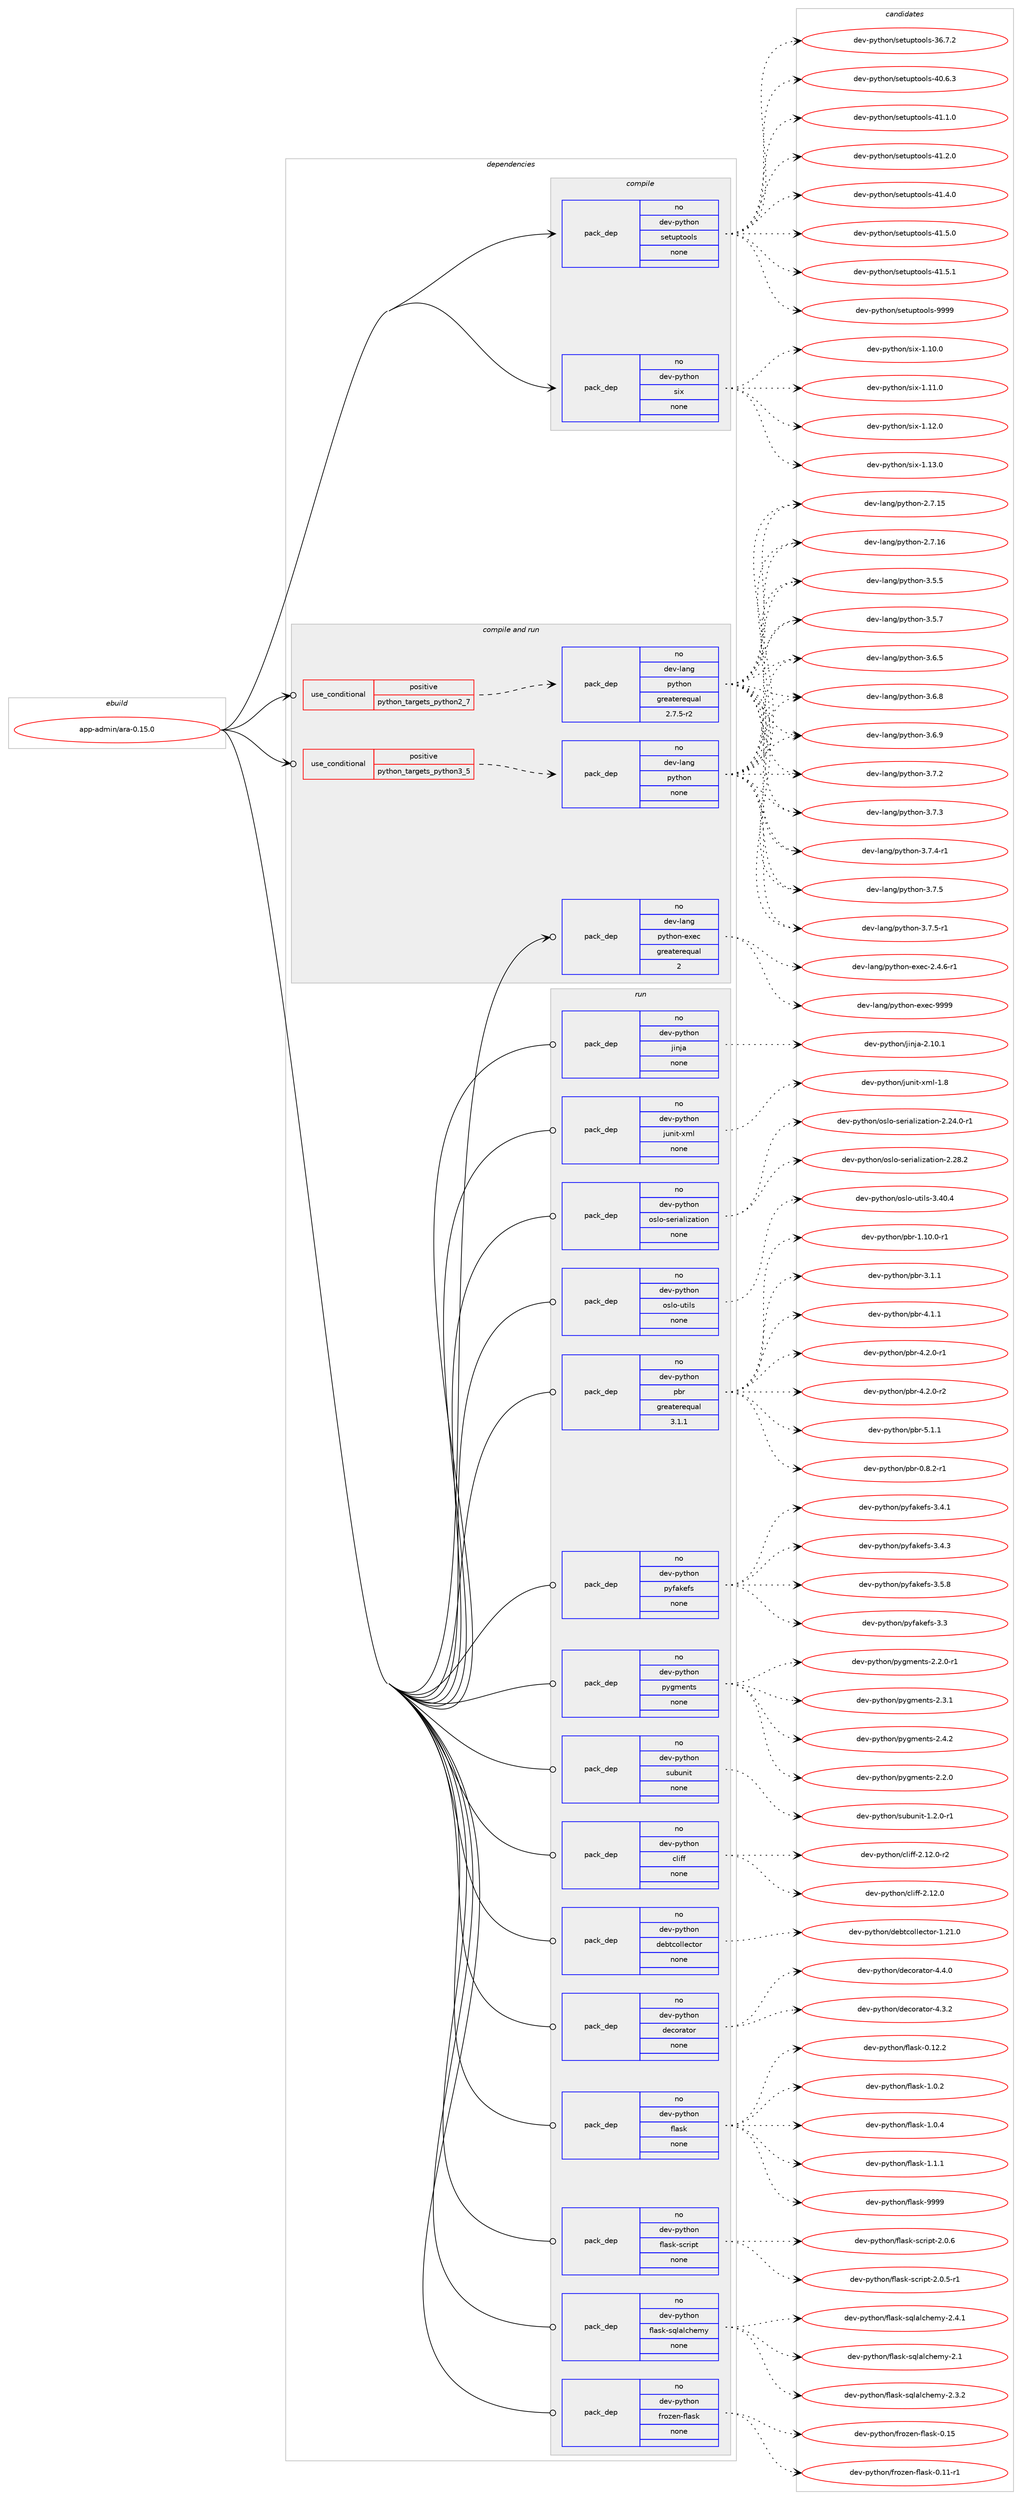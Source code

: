 digraph prolog {

# *************
# Graph options
# *************

newrank=true;
concentrate=true;
compound=true;
graph [rankdir=LR,fontname=Helvetica,fontsize=10,ranksep=1.5];#, ranksep=2.5, nodesep=0.2];
edge  [arrowhead=vee];
node  [fontname=Helvetica,fontsize=10];

# **********
# The ebuild
# **********

subgraph cluster_leftcol {
color=gray;
rank=same;
label=<<i>ebuild</i>>;
id [label="app-admin/ara-0.15.0", color=red, width=4, href="../app-admin/ara-0.15.0.svg"];
}

# ****************
# The dependencies
# ****************

subgraph cluster_midcol {
color=gray;
label=<<i>dependencies</i>>;
subgraph cluster_compile {
fillcolor="#eeeeee";
style=filled;
label=<<i>compile</i>>;
subgraph pack346396 {
dependency465566 [label=<<TABLE BORDER="0" CELLBORDER="1" CELLSPACING="0" CELLPADDING="4" WIDTH="220"><TR><TD ROWSPAN="6" CELLPADDING="30">pack_dep</TD></TR><TR><TD WIDTH="110">no</TD></TR><TR><TD>dev-python</TD></TR><TR><TD>setuptools</TD></TR><TR><TD>none</TD></TR><TR><TD></TD></TR></TABLE>>, shape=none, color=blue];
}
id:e -> dependency465566:w [weight=20,style="solid",arrowhead="vee"];
subgraph pack346397 {
dependency465567 [label=<<TABLE BORDER="0" CELLBORDER="1" CELLSPACING="0" CELLPADDING="4" WIDTH="220"><TR><TD ROWSPAN="6" CELLPADDING="30">pack_dep</TD></TR><TR><TD WIDTH="110">no</TD></TR><TR><TD>dev-python</TD></TR><TR><TD>six</TD></TR><TR><TD>none</TD></TR><TR><TD></TD></TR></TABLE>>, shape=none, color=blue];
}
id:e -> dependency465567:w [weight=20,style="solid",arrowhead="vee"];
}
subgraph cluster_compileandrun {
fillcolor="#eeeeee";
style=filled;
label=<<i>compile and run</i>>;
subgraph cond110709 {
dependency465568 [label=<<TABLE BORDER="0" CELLBORDER="1" CELLSPACING="0" CELLPADDING="4"><TR><TD ROWSPAN="3" CELLPADDING="10">use_conditional</TD></TR><TR><TD>positive</TD></TR><TR><TD>python_targets_python2_7</TD></TR></TABLE>>, shape=none, color=red];
subgraph pack346398 {
dependency465569 [label=<<TABLE BORDER="0" CELLBORDER="1" CELLSPACING="0" CELLPADDING="4" WIDTH="220"><TR><TD ROWSPAN="6" CELLPADDING="30">pack_dep</TD></TR><TR><TD WIDTH="110">no</TD></TR><TR><TD>dev-lang</TD></TR><TR><TD>python</TD></TR><TR><TD>greaterequal</TD></TR><TR><TD>2.7.5-r2</TD></TR></TABLE>>, shape=none, color=blue];
}
dependency465568:e -> dependency465569:w [weight=20,style="dashed",arrowhead="vee"];
}
id:e -> dependency465568:w [weight=20,style="solid",arrowhead="odotvee"];
subgraph cond110710 {
dependency465570 [label=<<TABLE BORDER="0" CELLBORDER="1" CELLSPACING="0" CELLPADDING="4"><TR><TD ROWSPAN="3" CELLPADDING="10">use_conditional</TD></TR><TR><TD>positive</TD></TR><TR><TD>python_targets_python3_5</TD></TR></TABLE>>, shape=none, color=red];
subgraph pack346399 {
dependency465571 [label=<<TABLE BORDER="0" CELLBORDER="1" CELLSPACING="0" CELLPADDING="4" WIDTH="220"><TR><TD ROWSPAN="6" CELLPADDING="30">pack_dep</TD></TR><TR><TD WIDTH="110">no</TD></TR><TR><TD>dev-lang</TD></TR><TR><TD>python</TD></TR><TR><TD>none</TD></TR><TR><TD></TD></TR></TABLE>>, shape=none, color=blue];
}
dependency465570:e -> dependency465571:w [weight=20,style="dashed",arrowhead="vee"];
}
id:e -> dependency465570:w [weight=20,style="solid",arrowhead="odotvee"];
subgraph pack346400 {
dependency465572 [label=<<TABLE BORDER="0" CELLBORDER="1" CELLSPACING="0" CELLPADDING="4" WIDTH="220"><TR><TD ROWSPAN="6" CELLPADDING="30">pack_dep</TD></TR><TR><TD WIDTH="110">no</TD></TR><TR><TD>dev-lang</TD></TR><TR><TD>python-exec</TD></TR><TR><TD>greaterequal</TD></TR><TR><TD>2</TD></TR></TABLE>>, shape=none, color=blue];
}
id:e -> dependency465572:w [weight=20,style="solid",arrowhead="odotvee"];
}
subgraph cluster_run {
fillcolor="#eeeeee";
style=filled;
label=<<i>run</i>>;
subgraph pack346401 {
dependency465573 [label=<<TABLE BORDER="0" CELLBORDER="1" CELLSPACING="0" CELLPADDING="4" WIDTH="220"><TR><TD ROWSPAN="6" CELLPADDING="30">pack_dep</TD></TR><TR><TD WIDTH="110">no</TD></TR><TR><TD>dev-python</TD></TR><TR><TD>cliff</TD></TR><TR><TD>none</TD></TR><TR><TD></TD></TR></TABLE>>, shape=none, color=blue];
}
id:e -> dependency465573:w [weight=20,style="solid",arrowhead="odot"];
subgraph pack346402 {
dependency465574 [label=<<TABLE BORDER="0" CELLBORDER="1" CELLSPACING="0" CELLPADDING="4" WIDTH="220"><TR><TD ROWSPAN="6" CELLPADDING="30">pack_dep</TD></TR><TR><TD WIDTH="110">no</TD></TR><TR><TD>dev-python</TD></TR><TR><TD>debtcollector</TD></TR><TR><TD>none</TD></TR><TR><TD></TD></TR></TABLE>>, shape=none, color=blue];
}
id:e -> dependency465574:w [weight=20,style="solid",arrowhead="odot"];
subgraph pack346403 {
dependency465575 [label=<<TABLE BORDER="0" CELLBORDER="1" CELLSPACING="0" CELLPADDING="4" WIDTH="220"><TR><TD ROWSPAN="6" CELLPADDING="30">pack_dep</TD></TR><TR><TD WIDTH="110">no</TD></TR><TR><TD>dev-python</TD></TR><TR><TD>decorator</TD></TR><TR><TD>none</TD></TR><TR><TD></TD></TR></TABLE>>, shape=none, color=blue];
}
id:e -> dependency465575:w [weight=20,style="solid",arrowhead="odot"];
subgraph pack346404 {
dependency465576 [label=<<TABLE BORDER="0" CELLBORDER="1" CELLSPACING="0" CELLPADDING="4" WIDTH="220"><TR><TD ROWSPAN="6" CELLPADDING="30">pack_dep</TD></TR><TR><TD WIDTH="110">no</TD></TR><TR><TD>dev-python</TD></TR><TR><TD>flask</TD></TR><TR><TD>none</TD></TR><TR><TD></TD></TR></TABLE>>, shape=none, color=blue];
}
id:e -> dependency465576:w [weight=20,style="solid",arrowhead="odot"];
subgraph pack346405 {
dependency465577 [label=<<TABLE BORDER="0" CELLBORDER="1" CELLSPACING="0" CELLPADDING="4" WIDTH="220"><TR><TD ROWSPAN="6" CELLPADDING="30">pack_dep</TD></TR><TR><TD WIDTH="110">no</TD></TR><TR><TD>dev-python</TD></TR><TR><TD>flask-script</TD></TR><TR><TD>none</TD></TR><TR><TD></TD></TR></TABLE>>, shape=none, color=blue];
}
id:e -> dependency465577:w [weight=20,style="solid",arrowhead="odot"];
subgraph pack346406 {
dependency465578 [label=<<TABLE BORDER="0" CELLBORDER="1" CELLSPACING="0" CELLPADDING="4" WIDTH="220"><TR><TD ROWSPAN="6" CELLPADDING="30">pack_dep</TD></TR><TR><TD WIDTH="110">no</TD></TR><TR><TD>dev-python</TD></TR><TR><TD>flask-sqlalchemy</TD></TR><TR><TD>none</TD></TR><TR><TD></TD></TR></TABLE>>, shape=none, color=blue];
}
id:e -> dependency465578:w [weight=20,style="solid",arrowhead="odot"];
subgraph pack346407 {
dependency465579 [label=<<TABLE BORDER="0" CELLBORDER="1" CELLSPACING="0" CELLPADDING="4" WIDTH="220"><TR><TD ROWSPAN="6" CELLPADDING="30">pack_dep</TD></TR><TR><TD WIDTH="110">no</TD></TR><TR><TD>dev-python</TD></TR><TR><TD>frozen-flask</TD></TR><TR><TD>none</TD></TR><TR><TD></TD></TR></TABLE>>, shape=none, color=blue];
}
id:e -> dependency465579:w [weight=20,style="solid",arrowhead="odot"];
subgraph pack346408 {
dependency465580 [label=<<TABLE BORDER="0" CELLBORDER="1" CELLSPACING="0" CELLPADDING="4" WIDTH="220"><TR><TD ROWSPAN="6" CELLPADDING="30">pack_dep</TD></TR><TR><TD WIDTH="110">no</TD></TR><TR><TD>dev-python</TD></TR><TR><TD>jinja</TD></TR><TR><TD>none</TD></TR><TR><TD></TD></TR></TABLE>>, shape=none, color=blue];
}
id:e -> dependency465580:w [weight=20,style="solid",arrowhead="odot"];
subgraph pack346409 {
dependency465581 [label=<<TABLE BORDER="0" CELLBORDER="1" CELLSPACING="0" CELLPADDING="4" WIDTH="220"><TR><TD ROWSPAN="6" CELLPADDING="30">pack_dep</TD></TR><TR><TD WIDTH="110">no</TD></TR><TR><TD>dev-python</TD></TR><TR><TD>junit-xml</TD></TR><TR><TD>none</TD></TR><TR><TD></TD></TR></TABLE>>, shape=none, color=blue];
}
id:e -> dependency465581:w [weight=20,style="solid",arrowhead="odot"];
subgraph pack346410 {
dependency465582 [label=<<TABLE BORDER="0" CELLBORDER="1" CELLSPACING="0" CELLPADDING="4" WIDTH="220"><TR><TD ROWSPAN="6" CELLPADDING="30">pack_dep</TD></TR><TR><TD WIDTH="110">no</TD></TR><TR><TD>dev-python</TD></TR><TR><TD>oslo-serialization</TD></TR><TR><TD>none</TD></TR><TR><TD></TD></TR></TABLE>>, shape=none, color=blue];
}
id:e -> dependency465582:w [weight=20,style="solid",arrowhead="odot"];
subgraph pack346411 {
dependency465583 [label=<<TABLE BORDER="0" CELLBORDER="1" CELLSPACING="0" CELLPADDING="4" WIDTH="220"><TR><TD ROWSPAN="6" CELLPADDING="30">pack_dep</TD></TR><TR><TD WIDTH="110">no</TD></TR><TR><TD>dev-python</TD></TR><TR><TD>oslo-utils</TD></TR><TR><TD>none</TD></TR><TR><TD></TD></TR></TABLE>>, shape=none, color=blue];
}
id:e -> dependency465583:w [weight=20,style="solid",arrowhead="odot"];
subgraph pack346412 {
dependency465584 [label=<<TABLE BORDER="0" CELLBORDER="1" CELLSPACING="0" CELLPADDING="4" WIDTH="220"><TR><TD ROWSPAN="6" CELLPADDING="30">pack_dep</TD></TR><TR><TD WIDTH="110">no</TD></TR><TR><TD>dev-python</TD></TR><TR><TD>pbr</TD></TR><TR><TD>greaterequal</TD></TR><TR><TD>3.1.1</TD></TR></TABLE>>, shape=none, color=blue];
}
id:e -> dependency465584:w [weight=20,style="solid",arrowhead="odot"];
subgraph pack346413 {
dependency465585 [label=<<TABLE BORDER="0" CELLBORDER="1" CELLSPACING="0" CELLPADDING="4" WIDTH="220"><TR><TD ROWSPAN="6" CELLPADDING="30">pack_dep</TD></TR><TR><TD WIDTH="110">no</TD></TR><TR><TD>dev-python</TD></TR><TR><TD>pyfakefs</TD></TR><TR><TD>none</TD></TR><TR><TD></TD></TR></TABLE>>, shape=none, color=blue];
}
id:e -> dependency465585:w [weight=20,style="solid",arrowhead="odot"];
subgraph pack346414 {
dependency465586 [label=<<TABLE BORDER="0" CELLBORDER="1" CELLSPACING="0" CELLPADDING="4" WIDTH="220"><TR><TD ROWSPAN="6" CELLPADDING="30">pack_dep</TD></TR><TR><TD WIDTH="110">no</TD></TR><TR><TD>dev-python</TD></TR><TR><TD>pygments</TD></TR><TR><TD>none</TD></TR><TR><TD></TD></TR></TABLE>>, shape=none, color=blue];
}
id:e -> dependency465586:w [weight=20,style="solid",arrowhead="odot"];
subgraph pack346415 {
dependency465587 [label=<<TABLE BORDER="0" CELLBORDER="1" CELLSPACING="0" CELLPADDING="4" WIDTH="220"><TR><TD ROWSPAN="6" CELLPADDING="30">pack_dep</TD></TR><TR><TD WIDTH="110">no</TD></TR><TR><TD>dev-python</TD></TR><TR><TD>subunit</TD></TR><TR><TD>none</TD></TR><TR><TD></TD></TR></TABLE>>, shape=none, color=blue];
}
id:e -> dependency465587:w [weight=20,style="solid",arrowhead="odot"];
}
}

# **************
# The candidates
# **************

subgraph cluster_choices {
rank=same;
color=gray;
label=<<i>candidates</i>>;

subgraph choice346396 {
color=black;
nodesep=1;
choice100101118451121211161041111104711510111611711211611111110811545515446554650 [label="dev-python/setuptools-36.7.2", color=red, width=4,href="../dev-python/setuptools-36.7.2.svg"];
choice100101118451121211161041111104711510111611711211611111110811545524846544651 [label="dev-python/setuptools-40.6.3", color=red, width=4,href="../dev-python/setuptools-40.6.3.svg"];
choice100101118451121211161041111104711510111611711211611111110811545524946494648 [label="dev-python/setuptools-41.1.0", color=red, width=4,href="../dev-python/setuptools-41.1.0.svg"];
choice100101118451121211161041111104711510111611711211611111110811545524946504648 [label="dev-python/setuptools-41.2.0", color=red, width=4,href="../dev-python/setuptools-41.2.0.svg"];
choice100101118451121211161041111104711510111611711211611111110811545524946524648 [label="dev-python/setuptools-41.4.0", color=red, width=4,href="../dev-python/setuptools-41.4.0.svg"];
choice100101118451121211161041111104711510111611711211611111110811545524946534648 [label="dev-python/setuptools-41.5.0", color=red, width=4,href="../dev-python/setuptools-41.5.0.svg"];
choice100101118451121211161041111104711510111611711211611111110811545524946534649 [label="dev-python/setuptools-41.5.1", color=red, width=4,href="../dev-python/setuptools-41.5.1.svg"];
choice10010111845112121116104111110471151011161171121161111111081154557575757 [label="dev-python/setuptools-9999", color=red, width=4,href="../dev-python/setuptools-9999.svg"];
dependency465566:e -> choice100101118451121211161041111104711510111611711211611111110811545515446554650:w [style=dotted,weight="100"];
dependency465566:e -> choice100101118451121211161041111104711510111611711211611111110811545524846544651:w [style=dotted,weight="100"];
dependency465566:e -> choice100101118451121211161041111104711510111611711211611111110811545524946494648:w [style=dotted,weight="100"];
dependency465566:e -> choice100101118451121211161041111104711510111611711211611111110811545524946504648:w [style=dotted,weight="100"];
dependency465566:e -> choice100101118451121211161041111104711510111611711211611111110811545524946524648:w [style=dotted,weight="100"];
dependency465566:e -> choice100101118451121211161041111104711510111611711211611111110811545524946534648:w [style=dotted,weight="100"];
dependency465566:e -> choice100101118451121211161041111104711510111611711211611111110811545524946534649:w [style=dotted,weight="100"];
dependency465566:e -> choice10010111845112121116104111110471151011161171121161111111081154557575757:w [style=dotted,weight="100"];
}
subgraph choice346397 {
color=black;
nodesep=1;
choice100101118451121211161041111104711510512045494649484648 [label="dev-python/six-1.10.0", color=red, width=4,href="../dev-python/six-1.10.0.svg"];
choice100101118451121211161041111104711510512045494649494648 [label="dev-python/six-1.11.0", color=red, width=4,href="../dev-python/six-1.11.0.svg"];
choice100101118451121211161041111104711510512045494649504648 [label="dev-python/six-1.12.0", color=red, width=4,href="../dev-python/six-1.12.0.svg"];
choice100101118451121211161041111104711510512045494649514648 [label="dev-python/six-1.13.0", color=red, width=4,href="../dev-python/six-1.13.0.svg"];
dependency465567:e -> choice100101118451121211161041111104711510512045494649484648:w [style=dotted,weight="100"];
dependency465567:e -> choice100101118451121211161041111104711510512045494649494648:w [style=dotted,weight="100"];
dependency465567:e -> choice100101118451121211161041111104711510512045494649504648:w [style=dotted,weight="100"];
dependency465567:e -> choice100101118451121211161041111104711510512045494649514648:w [style=dotted,weight="100"];
}
subgraph choice346398 {
color=black;
nodesep=1;
choice10010111845108971101034711212111610411111045504655464953 [label="dev-lang/python-2.7.15", color=red, width=4,href="../dev-lang/python-2.7.15.svg"];
choice10010111845108971101034711212111610411111045504655464954 [label="dev-lang/python-2.7.16", color=red, width=4,href="../dev-lang/python-2.7.16.svg"];
choice100101118451089711010347112121116104111110455146534653 [label="dev-lang/python-3.5.5", color=red, width=4,href="../dev-lang/python-3.5.5.svg"];
choice100101118451089711010347112121116104111110455146534655 [label="dev-lang/python-3.5.7", color=red, width=4,href="../dev-lang/python-3.5.7.svg"];
choice100101118451089711010347112121116104111110455146544653 [label="dev-lang/python-3.6.5", color=red, width=4,href="../dev-lang/python-3.6.5.svg"];
choice100101118451089711010347112121116104111110455146544656 [label="dev-lang/python-3.6.8", color=red, width=4,href="../dev-lang/python-3.6.8.svg"];
choice100101118451089711010347112121116104111110455146544657 [label="dev-lang/python-3.6.9", color=red, width=4,href="../dev-lang/python-3.6.9.svg"];
choice100101118451089711010347112121116104111110455146554650 [label="dev-lang/python-3.7.2", color=red, width=4,href="../dev-lang/python-3.7.2.svg"];
choice100101118451089711010347112121116104111110455146554651 [label="dev-lang/python-3.7.3", color=red, width=4,href="../dev-lang/python-3.7.3.svg"];
choice1001011184510897110103471121211161041111104551465546524511449 [label="dev-lang/python-3.7.4-r1", color=red, width=4,href="../dev-lang/python-3.7.4-r1.svg"];
choice100101118451089711010347112121116104111110455146554653 [label="dev-lang/python-3.7.5", color=red, width=4,href="../dev-lang/python-3.7.5.svg"];
choice1001011184510897110103471121211161041111104551465546534511449 [label="dev-lang/python-3.7.5-r1", color=red, width=4,href="../dev-lang/python-3.7.5-r1.svg"];
dependency465569:e -> choice10010111845108971101034711212111610411111045504655464953:w [style=dotted,weight="100"];
dependency465569:e -> choice10010111845108971101034711212111610411111045504655464954:w [style=dotted,weight="100"];
dependency465569:e -> choice100101118451089711010347112121116104111110455146534653:w [style=dotted,weight="100"];
dependency465569:e -> choice100101118451089711010347112121116104111110455146534655:w [style=dotted,weight="100"];
dependency465569:e -> choice100101118451089711010347112121116104111110455146544653:w [style=dotted,weight="100"];
dependency465569:e -> choice100101118451089711010347112121116104111110455146544656:w [style=dotted,weight="100"];
dependency465569:e -> choice100101118451089711010347112121116104111110455146544657:w [style=dotted,weight="100"];
dependency465569:e -> choice100101118451089711010347112121116104111110455146554650:w [style=dotted,weight="100"];
dependency465569:e -> choice100101118451089711010347112121116104111110455146554651:w [style=dotted,weight="100"];
dependency465569:e -> choice1001011184510897110103471121211161041111104551465546524511449:w [style=dotted,weight="100"];
dependency465569:e -> choice100101118451089711010347112121116104111110455146554653:w [style=dotted,weight="100"];
dependency465569:e -> choice1001011184510897110103471121211161041111104551465546534511449:w [style=dotted,weight="100"];
}
subgraph choice346399 {
color=black;
nodesep=1;
choice10010111845108971101034711212111610411111045504655464953 [label="dev-lang/python-2.7.15", color=red, width=4,href="../dev-lang/python-2.7.15.svg"];
choice10010111845108971101034711212111610411111045504655464954 [label="dev-lang/python-2.7.16", color=red, width=4,href="../dev-lang/python-2.7.16.svg"];
choice100101118451089711010347112121116104111110455146534653 [label="dev-lang/python-3.5.5", color=red, width=4,href="../dev-lang/python-3.5.5.svg"];
choice100101118451089711010347112121116104111110455146534655 [label="dev-lang/python-3.5.7", color=red, width=4,href="../dev-lang/python-3.5.7.svg"];
choice100101118451089711010347112121116104111110455146544653 [label="dev-lang/python-3.6.5", color=red, width=4,href="../dev-lang/python-3.6.5.svg"];
choice100101118451089711010347112121116104111110455146544656 [label="dev-lang/python-3.6.8", color=red, width=4,href="../dev-lang/python-3.6.8.svg"];
choice100101118451089711010347112121116104111110455146544657 [label="dev-lang/python-3.6.9", color=red, width=4,href="../dev-lang/python-3.6.9.svg"];
choice100101118451089711010347112121116104111110455146554650 [label="dev-lang/python-3.7.2", color=red, width=4,href="../dev-lang/python-3.7.2.svg"];
choice100101118451089711010347112121116104111110455146554651 [label="dev-lang/python-3.7.3", color=red, width=4,href="../dev-lang/python-3.7.3.svg"];
choice1001011184510897110103471121211161041111104551465546524511449 [label="dev-lang/python-3.7.4-r1", color=red, width=4,href="../dev-lang/python-3.7.4-r1.svg"];
choice100101118451089711010347112121116104111110455146554653 [label="dev-lang/python-3.7.5", color=red, width=4,href="../dev-lang/python-3.7.5.svg"];
choice1001011184510897110103471121211161041111104551465546534511449 [label="dev-lang/python-3.7.5-r1", color=red, width=4,href="../dev-lang/python-3.7.5-r1.svg"];
dependency465571:e -> choice10010111845108971101034711212111610411111045504655464953:w [style=dotted,weight="100"];
dependency465571:e -> choice10010111845108971101034711212111610411111045504655464954:w [style=dotted,weight="100"];
dependency465571:e -> choice100101118451089711010347112121116104111110455146534653:w [style=dotted,weight="100"];
dependency465571:e -> choice100101118451089711010347112121116104111110455146534655:w [style=dotted,weight="100"];
dependency465571:e -> choice100101118451089711010347112121116104111110455146544653:w [style=dotted,weight="100"];
dependency465571:e -> choice100101118451089711010347112121116104111110455146544656:w [style=dotted,weight="100"];
dependency465571:e -> choice100101118451089711010347112121116104111110455146544657:w [style=dotted,weight="100"];
dependency465571:e -> choice100101118451089711010347112121116104111110455146554650:w [style=dotted,weight="100"];
dependency465571:e -> choice100101118451089711010347112121116104111110455146554651:w [style=dotted,weight="100"];
dependency465571:e -> choice1001011184510897110103471121211161041111104551465546524511449:w [style=dotted,weight="100"];
dependency465571:e -> choice100101118451089711010347112121116104111110455146554653:w [style=dotted,weight="100"];
dependency465571:e -> choice1001011184510897110103471121211161041111104551465546534511449:w [style=dotted,weight="100"];
}
subgraph choice346400 {
color=black;
nodesep=1;
choice10010111845108971101034711212111610411111045101120101994550465246544511449 [label="dev-lang/python-exec-2.4.6-r1", color=red, width=4,href="../dev-lang/python-exec-2.4.6-r1.svg"];
choice10010111845108971101034711212111610411111045101120101994557575757 [label="dev-lang/python-exec-9999", color=red, width=4,href="../dev-lang/python-exec-9999.svg"];
dependency465572:e -> choice10010111845108971101034711212111610411111045101120101994550465246544511449:w [style=dotted,weight="100"];
dependency465572:e -> choice10010111845108971101034711212111610411111045101120101994557575757:w [style=dotted,weight="100"];
}
subgraph choice346401 {
color=black;
nodesep=1;
choice10010111845112121116104111110479910810510210245504649504648 [label="dev-python/cliff-2.12.0", color=red, width=4,href="../dev-python/cliff-2.12.0.svg"];
choice100101118451121211161041111104799108105102102455046495046484511450 [label="dev-python/cliff-2.12.0-r2", color=red, width=4,href="../dev-python/cliff-2.12.0-r2.svg"];
dependency465573:e -> choice10010111845112121116104111110479910810510210245504649504648:w [style=dotted,weight="100"];
dependency465573:e -> choice100101118451121211161041111104799108105102102455046495046484511450:w [style=dotted,weight="100"];
}
subgraph choice346402 {
color=black;
nodesep=1;
choice100101118451121211161041111104710010198116991111081081019911611111445494650494648 [label="dev-python/debtcollector-1.21.0", color=red, width=4,href="../dev-python/debtcollector-1.21.0.svg"];
dependency465574:e -> choice100101118451121211161041111104710010198116991111081081019911611111445494650494648:w [style=dotted,weight="100"];
}
subgraph choice346403 {
color=black;
nodesep=1;
choice10010111845112121116104111110471001019911111497116111114455246514650 [label="dev-python/decorator-4.3.2", color=red, width=4,href="../dev-python/decorator-4.3.2.svg"];
choice10010111845112121116104111110471001019911111497116111114455246524648 [label="dev-python/decorator-4.4.0", color=red, width=4,href="../dev-python/decorator-4.4.0.svg"];
dependency465575:e -> choice10010111845112121116104111110471001019911111497116111114455246514650:w [style=dotted,weight="100"];
dependency465575:e -> choice10010111845112121116104111110471001019911111497116111114455246524648:w [style=dotted,weight="100"];
}
subgraph choice346404 {
color=black;
nodesep=1;
choice10010111845112121116104111110471021089711510745484649504650 [label="dev-python/flask-0.12.2", color=red, width=4,href="../dev-python/flask-0.12.2.svg"];
choice100101118451121211161041111104710210897115107454946484650 [label="dev-python/flask-1.0.2", color=red, width=4,href="../dev-python/flask-1.0.2.svg"];
choice100101118451121211161041111104710210897115107454946484652 [label="dev-python/flask-1.0.4", color=red, width=4,href="../dev-python/flask-1.0.4.svg"];
choice100101118451121211161041111104710210897115107454946494649 [label="dev-python/flask-1.1.1", color=red, width=4,href="../dev-python/flask-1.1.1.svg"];
choice1001011184511212111610411111047102108971151074557575757 [label="dev-python/flask-9999", color=red, width=4,href="../dev-python/flask-9999.svg"];
dependency465576:e -> choice10010111845112121116104111110471021089711510745484649504650:w [style=dotted,weight="100"];
dependency465576:e -> choice100101118451121211161041111104710210897115107454946484650:w [style=dotted,weight="100"];
dependency465576:e -> choice100101118451121211161041111104710210897115107454946484652:w [style=dotted,weight="100"];
dependency465576:e -> choice100101118451121211161041111104710210897115107454946494649:w [style=dotted,weight="100"];
dependency465576:e -> choice1001011184511212111610411111047102108971151074557575757:w [style=dotted,weight="100"];
}
subgraph choice346405 {
color=black;
nodesep=1;
choice10010111845112121116104111110471021089711510745115991141051121164550464846534511449 [label="dev-python/flask-script-2.0.5-r1", color=red, width=4,href="../dev-python/flask-script-2.0.5-r1.svg"];
choice1001011184511212111610411111047102108971151074511599114105112116455046484654 [label="dev-python/flask-script-2.0.6", color=red, width=4,href="../dev-python/flask-script-2.0.6.svg"];
dependency465577:e -> choice10010111845112121116104111110471021089711510745115991141051121164550464846534511449:w [style=dotted,weight="100"];
dependency465577:e -> choice1001011184511212111610411111047102108971151074511599114105112116455046484654:w [style=dotted,weight="100"];
}
subgraph choice346406 {
color=black;
nodesep=1;
choice10010111845112121116104111110471021089711510745115113108971089910410110912145504649 [label="dev-python/flask-sqlalchemy-2.1", color=red, width=4,href="../dev-python/flask-sqlalchemy-2.1.svg"];
choice100101118451121211161041111104710210897115107451151131089710899104101109121455046514650 [label="dev-python/flask-sqlalchemy-2.3.2", color=red, width=4,href="../dev-python/flask-sqlalchemy-2.3.2.svg"];
choice100101118451121211161041111104710210897115107451151131089710899104101109121455046524649 [label="dev-python/flask-sqlalchemy-2.4.1", color=red, width=4,href="../dev-python/flask-sqlalchemy-2.4.1.svg"];
dependency465578:e -> choice10010111845112121116104111110471021089711510745115113108971089910410110912145504649:w [style=dotted,weight="100"];
dependency465578:e -> choice100101118451121211161041111104710210897115107451151131089710899104101109121455046514650:w [style=dotted,weight="100"];
dependency465578:e -> choice100101118451121211161041111104710210897115107451151131089710899104101109121455046524649:w [style=dotted,weight="100"];
}
subgraph choice346407 {
color=black;
nodesep=1;
choice1001011184511212111610411111047102114111122101110451021089711510745484649494511449 [label="dev-python/frozen-flask-0.11-r1", color=red, width=4,href="../dev-python/frozen-flask-0.11-r1.svg"];
choice100101118451121211161041111104710211411112210111045102108971151074548464953 [label="dev-python/frozen-flask-0.15", color=red, width=4,href="../dev-python/frozen-flask-0.15.svg"];
dependency465579:e -> choice1001011184511212111610411111047102114111122101110451021089711510745484649494511449:w [style=dotted,weight="100"];
dependency465579:e -> choice100101118451121211161041111104710211411112210111045102108971151074548464953:w [style=dotted,weight="100"];
}
subgraph choice346408 {
color=black;
nodesep=1;
choice10010111845112121116104111110471061051101069745504649484649 [label="dev-python/jinja-2.10.1", color=red, width=4,href="../dev-python/jinja-2.10.1.svg"];
dependency465580:e -> choice10010111845112121116104111110471061051101069745504649484649:w [style=dotted,weight="100"];
}
subgraph choice346409 {
color=black;
nodesep=1;
choice10010111845112121116104111110471061171101051164512010910845494656 [label="dev-python/junit-xml-1.8", color=red, width=4,href="../dev-python/junit-xml-1.8.svg"];
dependency465581:e -> choice10010111845112121116104111110471061171101051164512010910845494656:w [style=dotted,weight="100"];
}
subgraph choice346410 {
color=black;
nodesep=1;
choice1001011184511212111610411111047111115108111451151011141059710810512297116105111110455046505246484511449 [label="dev-python/oslo-serialization-2.24.0-r1", color=red, width=4,href="../dev-python/oslo-serialization-2.24.0-r1.svg"];
choice100101118451121211161041111104711111510811145115101114105971081051229711610511111045504650564650 [label="dev-python/oslo-serialization-2.28.2", color=red, width=4,href="../dev-python/oslo-serialization-2.28.2.svg"];
dependency465582:e -> choice1001011184511212111610411111047111115108111451151011141059710810512297116105111110455046505246484511449:w [style=dotted,weight="100"];
dependency465582:e -> choice100101118451121211161041111104711111510811145115101114105971081051229711610511111045504650564650:w [style=dotted,weight="100"];
}
subgraph choice346411 {
color=black;
nodesep=1;
choice10010111845112121116104111110471111151081114511711610510811545514652484652 [label="dev-python/oslo-utils-3.40.4", color=red, width=4,href="../dev-python/oslo-utils-3.40.4.svg"];
dependency465583:e -> choice10010111845112121116104111110471111151081114511711610510811545514652484652:w [style=dotted,weight="100"];
}
subgraph choice346412 {
color=black;
nodesep=1;
choice1001011184511212111610411111047112981144548465646504511449 [label="dev-python/pbr-0.8.2-r1", color=red, width=4,href="../dev-python/pbr-0.8.2-r1.svg"];
choice100101118451121211161041111104711298114454946494846484511449 [label="dev-python/pbr-1.10.0-r1", color=red, width=4,href="../dev-python/pbr-1.10.0-r1.svg"];
choice100101118451121211161041111104711298114455146494649 [label="dev-python/pbr-3.1.1", color=red, width=4,href="../dev-python/pbr-3.1.1.svg"];
choice100101118451121211161041111104711298114455246494649 [label="dev-python/pbr-4.1.1", color=red, width=4,href="../dev-python/pbr-4.1.1.svg"];
choice1001011184511212111610411111047112981144552465046484511449 [label="dev-python/pbr-4.2.0-r1", color=red, width=4,href="../dev-python/pbr-4.2.0-r1.svg"];
choice1001011184511212111610411111047112981144552465046484511450 [label="dev-python/pbr-4.2.0-r2", color=red, width=4,href="../dev-python/pbr-4.2.0-r2.svg"];
choice100101118451121211161041111104711298114455346494649 [label="dev-python/pbr-5.1.1", color=red, width=4,href="../dev-python/pbr-5.1.1.svg"];
dependency465584:e -> choice1001011184511212111610411111047112981144548465646504511449:w [style=dotted,weight="100"];
dependency465584:e -> choice100101118451121211161041111104711298114454946494846484511449:w [style=dotted,weight="100"];
dependency465584:e -> choice100101118451121211161041111104711298114455146494649:w [style=dotted,weight="100"];
dependency465584:e -> choice100101118451121211161041111104711298114455246494649:w [style=dotted,weight="100"];
dependency465584:e -> choice1001011184511212111610411111047112981144552465046484511449:w [style=dotted,weight="100"];
dependency465584:e -> choice1001011184511212111610411111047112981144552465046484511450:w [style=dotted,weight="100"];
dependency465584:e -> choice100101118451121211161041111104711298114455346494649:w [style=dotted,weight="100"];
}
subgraph choice346413 {
color=black;
nodesep=1;
choice10010111845112121116104111110471121211029710710110211545514651 [label="dev-python/pyfakefs-3.3", color=red, width=4,href="../dev-python/pyfakefs-3.3.svg"];
choice100101118451121211161041111104711212110297107101102115455146524649 [label="dev-python/pyfakefs-3.4.1", color=red, width=4,href="../dev-python/pyfakefs-3.4.1.svg"];
choice100101118451121211161041111104711212110297107101102115455146524651 [label="dev-python/pyfakefs-3.4.3", color=red, width=4,href="../dev-python/pyfakefs-3.4.3.svg"];
choice100101118451121211161041111104711212110297107101102115455146534656 [label="dev-python/pyfakefs-3.5.8", color=red, width=4,href="../dev-python/pyfakefs-3.5.8.svg"];
dependency465585:e -> choice10010111845112121116104111110471121211029710710110211545514651:w [style=dotted,weight="100"];
dependency465585:e -> choice100101118451121211161041111104711212110297107101102115455146524649:w [style=dotted,weight="100"];
dependency465585:e -> choice100101118451121211161041111104711212110297107101102115455146524651:w [style=dotted,weight="100"];
dependency465585:e -> choice100101118451121211161041111104711212110297107101102115455146534656:w [style=dotted,weight="100"];
}
subgraph choice346414 {
color=black;
nodesep=1;
choice1001011184511212111610411111047112121103109101110116115455046504648 [label="dev-python/pygments-2.2.0", color=red, width=4,href="../dev-python/pygments-2.2.0.svg"];
choice10010111845112121116104111110471121211031091011101161154550465046484511449 [label="dev-python/pygments-2.2.0-r1", color=red, width=4,href="../dev-python/pygments-2.2.0-r1.svg"];
choice1001011184511212111610411111047112121103109101110116115455046514649 [label="dev-python/pygments-2.3.1", color=red, width=4,href="../dev-python/pygments-2.3.1.svg"];
choice1001011184511212111610411111047112121103109101110116115455046524650 [label="dev-python/pygments-2.4.2", color=red, width=4,href="../dev-python/pygments-2.4.2.svg"];
dependency465586:e -> choice1001011184511212111610411111047112121103109101110116115455046504648:w [style=dotted,weight="100"];
dependency465586:e -> choice10010111845112121116104111110471121211031091011101161154550465046484511449:w [style=dotted,weight="100"];
dependency465586:e -> choice1001011184511212111610411111047112121103109101110116115455046514649:w [style=dotted,weight="100"];
dependency465586:e -> choice1001011184511212111610411111047112121103109101110116115455046524650:w [style=dotted,weight="100"];
}
subgraph choice346415 {
color=black;
nodesep=1;
choice1001011184511212111610411111047115117981171101051164549465046484511449 [label="dev-python/subunit-1.2.0-r1", color=red, width=4,href="../dev-python/subunit-1.2.0-r1.svg"];
dependency465587:e -> choice1001011184511212111610411111047115117981171101051164549465046484511449:w [style=dotted,weight="100"];
}
}

}
